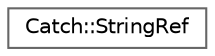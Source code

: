 digraph "Graphical Class Hierarchy"
{
 // LATEX_PDF_SIZE
  bgcolor="transparent";
  edge [fontname=Helvetica,fontsize=10,labelfontname=Helvetica,labelfontsize=10];
  node [fontname=Helvetica,fontsize=10,shape=box,height=0.2,width=0.4];
  rankdir="LR";
  Node0 [id="Node000000",label="Catch::StringRef",height=0.2,width=0.4,color="grey40", fillcolor="white", style="filled",URL="$class_catch_1_1_string_ref.html",tooltip=" "];
}
